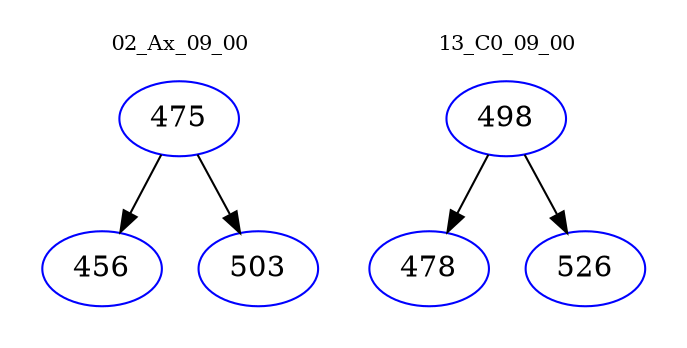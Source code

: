 digraph{
subgraph cluster_0 {
color = white
label = "02_Ax_09_00";
fontsize=10;
T0_475 [label="475", color="blue"]
T0_475 -> T0_456 [color="black"]
T0_456 [label="456", color="blue"]
T0_475 -> T0_503 [color="black"]
T0_503 [label="503", color="blue"]
}
subgraph cluster_1 {
color = white
label = "13_C0_09_00";
fontsize=10;
T1_498 [label="498", color="blue"]
T1_498 -> T1_478 [color="black"]
T1_478 [label="478", color="blue"]
T1_498 -> T1_526 [color="black"]
T1_526 [label="526", color="blue"]
}
}
